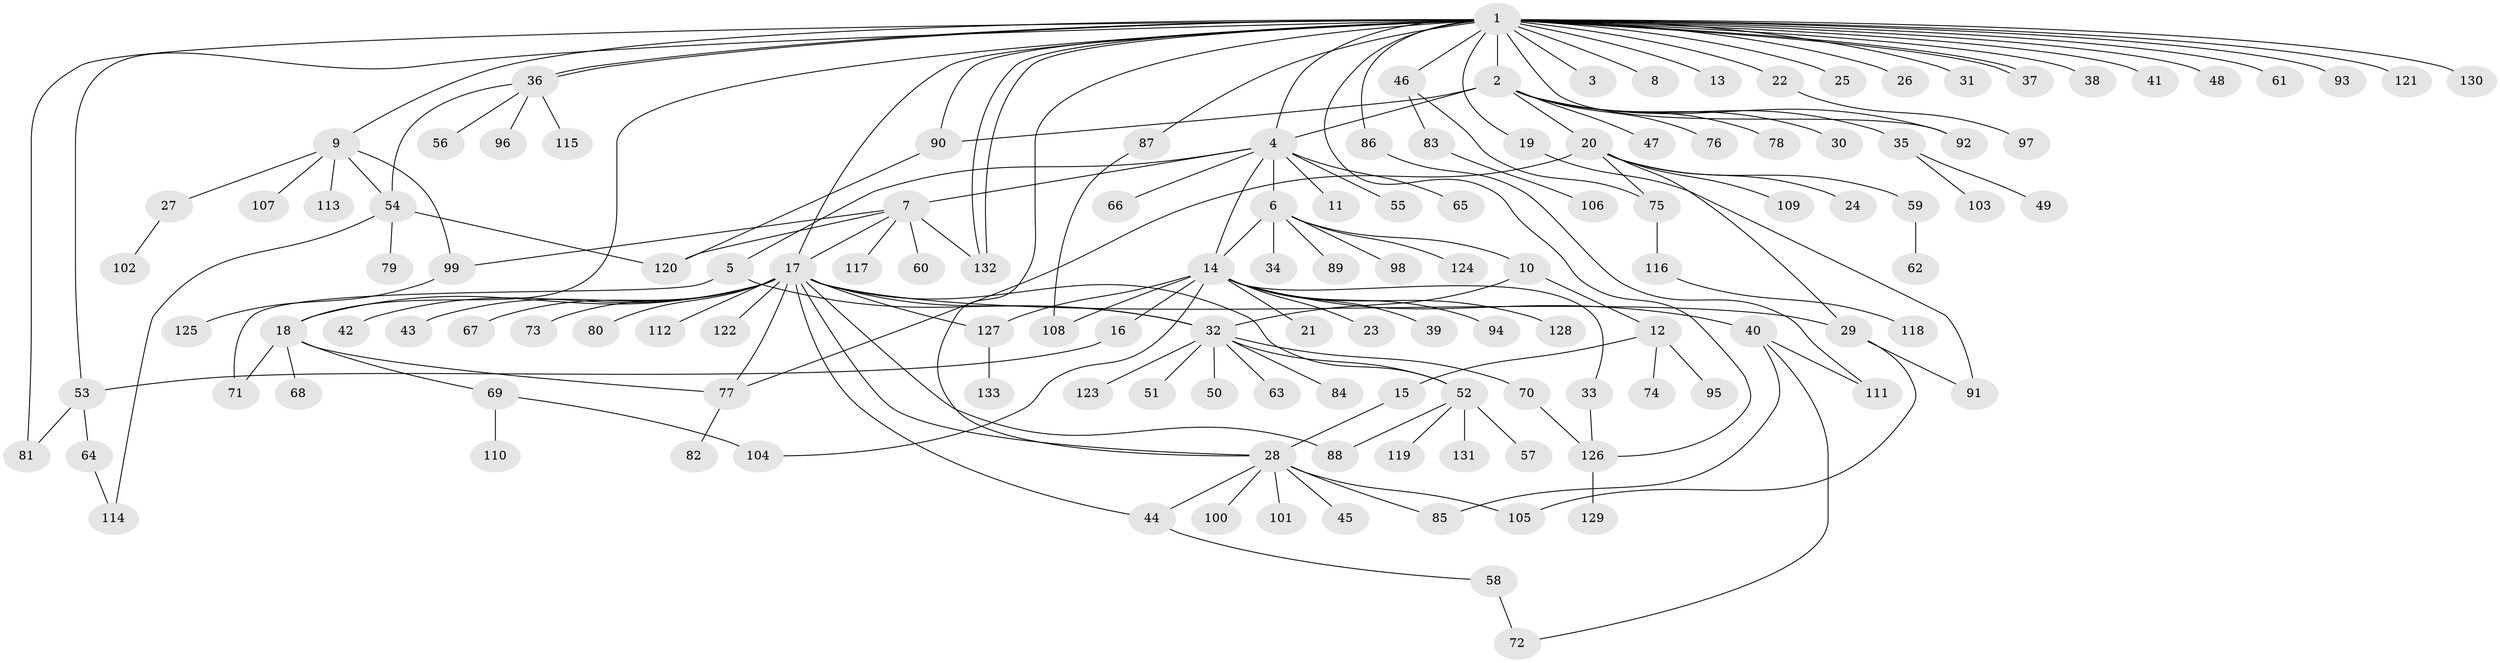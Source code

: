 // Generated by graph-tools (version 1.1) at 2025/11/02/27/25 16:11:13]
// undirected, 133 vertices, 171 edges
graph export_dot {
graph [start="1"]
  node [color=gray90,style=filled];
  1;
  2;
  3;
  4;
  5;
  6;
  7;
  8;
  9;
  10;
  11;
  12;
  13;
  14;
  15;
  16;
  17;
  18;
  19;
  20;
  21;
  22;
  23;
  24;
  25;
  26;
  27;
  28;
  29;
  30;
  31;
  32;
  33;
  34;
  35;
  36;
  37;
  38;
  39;
  40;
  41;
  42;
  43;
  44;
  45;
  46;
  47;
  48;
  49;
  50;
  51;
  52;
  53;
  54;
  55;
  56;
  57;
  58;
  59;
  60;
  61;
  62;
  63;
  64;
  65;
  66;
  67;
  68;
  69;
  70;
  71;
  72;
  73;
  74;
  75;
  76;
  77;
  78;
  79;
  80;
  81;
  82;
  83;
  84;
  85;
  86;
  87;
  88;
  89;
  90;
  91;
  92;
  93;
  94;
  95;
  96;
  97;
  98;
  99;
  100;
  101;
  102;
  103;
  104;
  105;
  106;
  107;
  108;
  109;
  110;
  111;
  112;
  113;
  114;
  115;
  116;
  117;
  118;
  119;
  120;
  121;
  122;
  123;
  124;
  125;
  126;
  127;
  128;
  129;
  130;
  131;
  132;
  133;
  1 -- 2;
  1 -- 3;
  1 -- 4;
  1 -- 8;
  1 -- 9;
  1 -- 13;
  1 -- 17;
  1 -- 18;
  1 -- 19;
  1 -- 22;
  1 -- 25;
  1 -- 26;
  1 -- 28;
  1 -- 31;
  1 -- 36;
  1 -- 36;
  1 -- 37;
  1 -- 37;
  1 -- 38;
  1 -- 41;
  1 -- 46;
  1 -- 48;
  1 -- 53;
  1 -- 61;
  1 -- 81;
  1 -- 86;
  1 -- 87;
  1 -- 90;
  1 -- 92;
  1 -- 93;
  1 -- 121;
  1 -- 126;
  1 -- 130;
  1 -- 132;
  1 -- 132;
  2 -- 4;
  2 -- 20;
  2 -- 30;
  2 -- 35;
  2 -- 47;
  2 -- 76;
  2 -- 78;
  2 -- 90;
  2 -- 92;
  4 -- 5;
  4 -- 6;
  4 -- 7;
  4 -- 11;
  4 -- 14;
  4 -- 55;
  4 -- 65;
  4 -- 66;
  5 -- 32;
  5 -- 71;
  6 -- 10;
  6 -- 14;
  6 -- 34;
  6 -- 89;
  6 -- 98;
  6 -- 124;
  7 -- 17;
  7 -- 60;
  7 -- 99;
  7 -- 117;
  7 -- 120;
  7 -- 132;
  9 -- 27;
  9 -- 54;
  9 -- 99;
  9 -- 107;
  9 -- 113;
  10 -- 12;
  10 -- 32;
  12 -- 15;
  12 -- 74;
  12 -- 95;
  14 -- 16;
  14 -- 21;
  14 -- 23;
  14 -- 33;
  14 -- 39;
  14 -- 40;
  14 -- 94;
  14 -- 104;
  14 -- 108;
  14 -- 127;
  14 -- 128;
  15 -- 28;
  16 -- 53;
  17 -- 18;
  17 -- 28;
  17 -- 29;
  17 -- 32;
  17 -- 42;
  17 -- 43;
  17 -- 44;
  17 -- 52;
  17 -- 67;
  17 -- 73;
  17 -- 77;
  17 -- 80;
  17 -- 88;
  17 -- 112;
  17 -- 122;
  17 -- 127;
  18 -- 68;
  18 -- 69;
  18 -- 71;
  18 -- 77;
  19 -- 91;
  20 -- 24;
  20 -- 29;
  20 -- 59;
  20 -- 75;
  20 -- 77;
  20 -- 109;
  22 -- 97;
  27 -- 102;
  28 -- 44;
  28 -- 45;
  28 -- 85;
  28 -- 100;
  28 -- 101;
  28 -- 105;
  29 -- 91;
  29 -- 105;
  32 -- 50;
  32 -- 51;
  32 -- 52;
  32 -- 63;
  32 -- 70;
  32 -- 84;
  32 -- 123;
  33 -- 126;
  35 -- 49;
  35 -- 103;
  36 -- 54;
  36 -- 56;
  36 -- 96;
  36 -- 115;
  40 -- 72;
  40 -- 85;
  40 -- 111;
  44 -- 58;
  46 -- 75;
  46 -- 83;
  52 -- 57;
  52 -- 88;
  52 -- 119;
  52 -- 131;
  53 -- 64;
  53 -- 81;
  54 -- 79;
  54 -- 114;
  54 -- 120;
  58 -- 72;
  59 -- 62;
  64 -- 114;
  69 -- 104;
  69 -- 110;
  70 -- 126;
  75 -- 116;
  77 -- 82;
  83 -- 106;
  86 -- 111;
  87 -- 108;
  90 -- 120;
  99 -- 125;
  116 -- 118;
  126 -- 129;
  127 -- 133;
}
